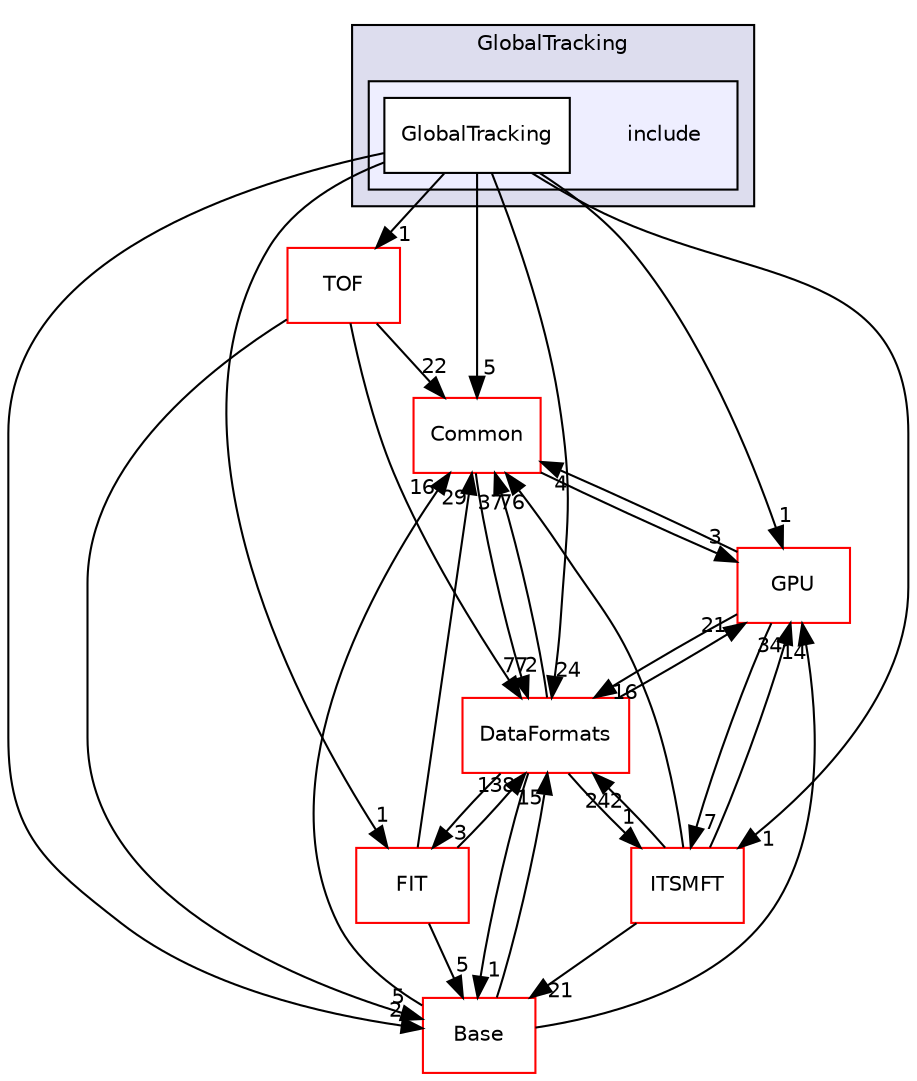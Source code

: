 digraph "/home/travis/build/AliceO2Group/AliceO2/Detectors/GlobalTracking/include" {
  bgcolor=transparent;
  compound=true
  node [ fontsize="10", fontname="Helvetica"];
  edge [ labelfontsize="10", labelfontname="Helvetica"];
  subgraph clusterdir_18e0e8b4b629c3c13e7ad1457bcd5f89 {
    graph [ bgcolor="#ddddee", pencolor="black", label="GlobalTracking" fontname="Helvetica", fontsize="10", URL="dir_18e0e8b4b629c3c13e7ad1457bcd5f89.html"]
  subgraph clusterdir_6c932510dcafb55c77509e6f7d0d452e {
    graph [ bgcolor="#eeeeff", pencolor="black", label="" URL="dir_6c932510dcafb55c77509e6f7d0d452e.html"];
    dir_6c932510dcafb55c77509e6f7d0d452e [shape=plaintext label="include"];
    dir_2c99484774ac4ebfb966358c39bafad1 [shape=box label="GlobalTracking" color="black" fillcolor="white" style="filled" URL="dir_2c99484774ac4ebfb966358c39bafad1.html"];
  }
  }
  dir_4ab6b4cc6a7edbff49100e9123df213f [shape=box label="Common" color="red" URL="dir_4ab6b4cc6a7edbff49100e9123df213f.html"];
  dir_d14e88a79bca429480864605ee348cef [shape=box label="FIT" color="red" URL="dir_d14e88a79bca429480864605ee348cef.html"];
  dir_37c90836491b695b472bf98d1be8336b [shape=box label="Base" color="red" URL="dir_37c90836491b695b472bf98d1be8336b.html"];
  dir_1306292b77b40360479b729ac9ee7efe [shape=box label="ITSMFT" color="red" URL="dir_1306292b77b40360479b729ac9ee7efe.html"];
  dir_577c839d346a264df4e9e588ca2a45dd [shape=box label="TOF" color="red" URL="dir_577c839d346a264df4e9e588ca2a45dd.html"];
  dir_f511f1e9c03c071966ae594f00bbc5e0 [shape=box label="GPU" color="red" URL="dir_f511f1e9c03c071966ae594f00bbc5e0.html"];
  dir_2171f7ec022c5423887b07c69b2f5b48 [shape=box label="DataFormats" color="red" URL="dir_2171f7ec022c5423887b07c69b2f5b48.html"];
  dir_4ab6b4cc6a7edbff49100e9123df213f->dir_f511f1e9c03c071966ae594f00bbc5e0 [headlabel="3", labeldistance=1.5 headhref="dir_000032_000732.html"];
  dir_4ab6b4cc6a7edbff49100e9123df213f->dir_2171f7ec022c5423887b07c69b2f5b48 [headlabel="2", labeldistance=1.5 headhref="dir_000032_000085.html"];
  dir_d14e88a79bca429480864605ee348cef->dir_4ab6b4cc6a7edbff49100e9123df213f [headlabel="29", labeldistance=1.5 headhref="dir_000171_000032.html"];
  dir_d14e88a79bca429480864605ee348cef->dir_37c90836491b695b472bf98d1be8336b [headlabel="5", labeldistance=1.5 headhref="dir_000171_000280.html"];
  dir_d14e88a79bca429480864605ee348cef->dir_2171f7ec022c5423887b07c69b2f5b48 [headlabel="138", labeldistance=1.5 headhref="dir_000171_000085.html"];
  dir_37c90836491b695b472bf98d1be8336b->dir_4ab6b4cc6a7edbff49100e9123df213f [headlabel="16", labeldistance=1.5 headhref="dir_000280_000032.html"];
  dir_37c90836491b695b472bf98d1be8336b->dir_f511f1e9c03c071966ae594f00bbc5e0 [headlabel="14", labeldistance=1.5 headhref="dir_000280_000732.html"];
  dir_37c90836491b695b472bf98d1be8336b->dir_2171f7ec022c5423887b07c69b2f5b48 [headlabel="15", labeldistance=1.5 headhref="dir_000280_000085.html"];
  dir_1306292b77b40360479b729ac9ee7efe->dir_4ab6b4cc6a7edbff49100e9123df213f [headlabel="76", labeldistance=1.5 headhref="dir_000048_000032.html"];
  dir_1306292b77b40360479b729ac9ee7efe->dir_37c90836491b695b472bf98d1be8336b [headlabel="21", labeldistance=1.5 headhref="dir_000048_000280.html"];
  dir_1306292b77b40360479b729ac9ee7efe->dir_f511f1e9c03c071966ae594f00bbc5e0 [headlabel="34", labeldistance=1.5 headhref="dir_000048_000732.html"];
  dir_1306292b77b40360479b729ac9ee7efe->dir_2171f7ec022c5423887b07c69b2f5b48 [headlabel="242", labeldistance=1.5 headhref="dir_000048_000085.html"];
  dir_577c839d346a264df4e9e588ca2a45dd->dir_4ab6b4cc6a7edbff49100e9123df213f [headlabel="22", labeldistance=1.5 headhref="dir_000145_000032.html"];
  dir_577c839d346a264df4e9e588ca2a45dd->dir_37c90836491b695b472bf98d1be8336b [headlabel="5", labeldistance=1.5 headhref="dir_000145_000280.html"];
  dir_577c839d346a264df4e9e588ca2a45dd->dir_2171f7ec022c5423887b07c69b2f5b48 [headlabel="77", labeldistance=1.5 headhref="dir_000145_000085.html"];
  dir_2c99484774ac4ebfb966358c39bafad1->dir_4ab6b4cc6a7edbff49100e9123df213f [headlabel="5", labeldistance=1.5 headhref="dir_000500_000032.html"];
  dir_2c99484774ac4ebfb966358c39bafad1->dir_d14e88a79bca429480864605ee348cef [headlabel="1", labeldistance=1.5 headhref="dir_000500_000171.html"];
  dir_2c99484774ac4ebfb966358c39bafad1->dir_37c90836491b695b472bf98d1be8336b [headlabel="2", labeldistance=1.5 headhref="dir_000500_000280.html"];
  dir_2c99484774ac4ebfb966358c39bafad1->dir_1306292b77b40360479b729ac9ee7efe [headlabel="1", labeldistance=1.5 headhref="dir_000500_000048.html"];
  dir_2c99484774ac4ebfb966358c39bafad1->dir_577c839d346a264df4e9e588ca2a45dd [headlabel="1", labeldistance=1.5 headhref="dir_000500_000145.html"];
  dir_2c99484774ac4ebfb966358c39bafad1->dir_f511f1e9c03c071966ae594f00bbc5e0 [headlabel="1", labeldistance=1.5 headhref="dir_000500_000732.html"];
  dir_2c99484774ac4ebfb966358c39bafad1->dir_2171f7ec022c5423887b07c69b2f5b48 [headlabel="24", labeldistance=1.5 headhref="dir_000500_000085.html"];
  dir_f511f1e9c03c071966ae594f00bbc5e0->dir_4ab6b4cc6a7edbff49100e9123df213f [headlabel="4", labeldistance=1.5 headhref="dir_000732_000032.html"];
  dir_f511f1e9c03c071966ae594f00bbc5e0->dir_1306292b77b40360479b729ac9ee7efe [headlabel="7", labeldistance=1.5 headhref="dir_000732_000048.html"];
  dir_f511f1e9c03c071966ae594f00bbc5e0->dir_2171f7ec022c5423887b07c69b2f5b48 [headlabel="16", labeldistance=1.5 headhref="dir_000732_000085.html"];
  dir_2171f7ec022c5423887b07c69b2f5b48->dir_4ab6b4cc6a7edbff49100e9123df213f [headlabel="37", labeldistance=1.5 headhref="dir_000085_000032.html"];
  dir_2171f7ec022c5423887b07c69b2f5b48->dir_d14e88a79bca429480864605ee348cef [headlabel="3", labeldistance=1.5 headhref="dir_000085_000171.html"];
  dir_2171f7ec022c5423887b07c69b2f5b48->dir_37c90836491b695b472bf98d1be8336b [headlabel="1", labeldistance=1.5 headhref="dir_000085_000280.html"];
  dir_2171f7ec022c5423887b07c69b2f5b48->dir_1306292b77b40360479b729ac9ee7efe [headlabel="1", labeldistance=1.5 headhref="dir_000085_000048.html"];
  dir_2171f7ec022c5423887b07c69b2f5b48->dir_f511f1e9c03c071966ae594f00bbc5e0 [headlabel="21", labeldistance=1.5 headhref="dir_000085_000732.html"];
}
